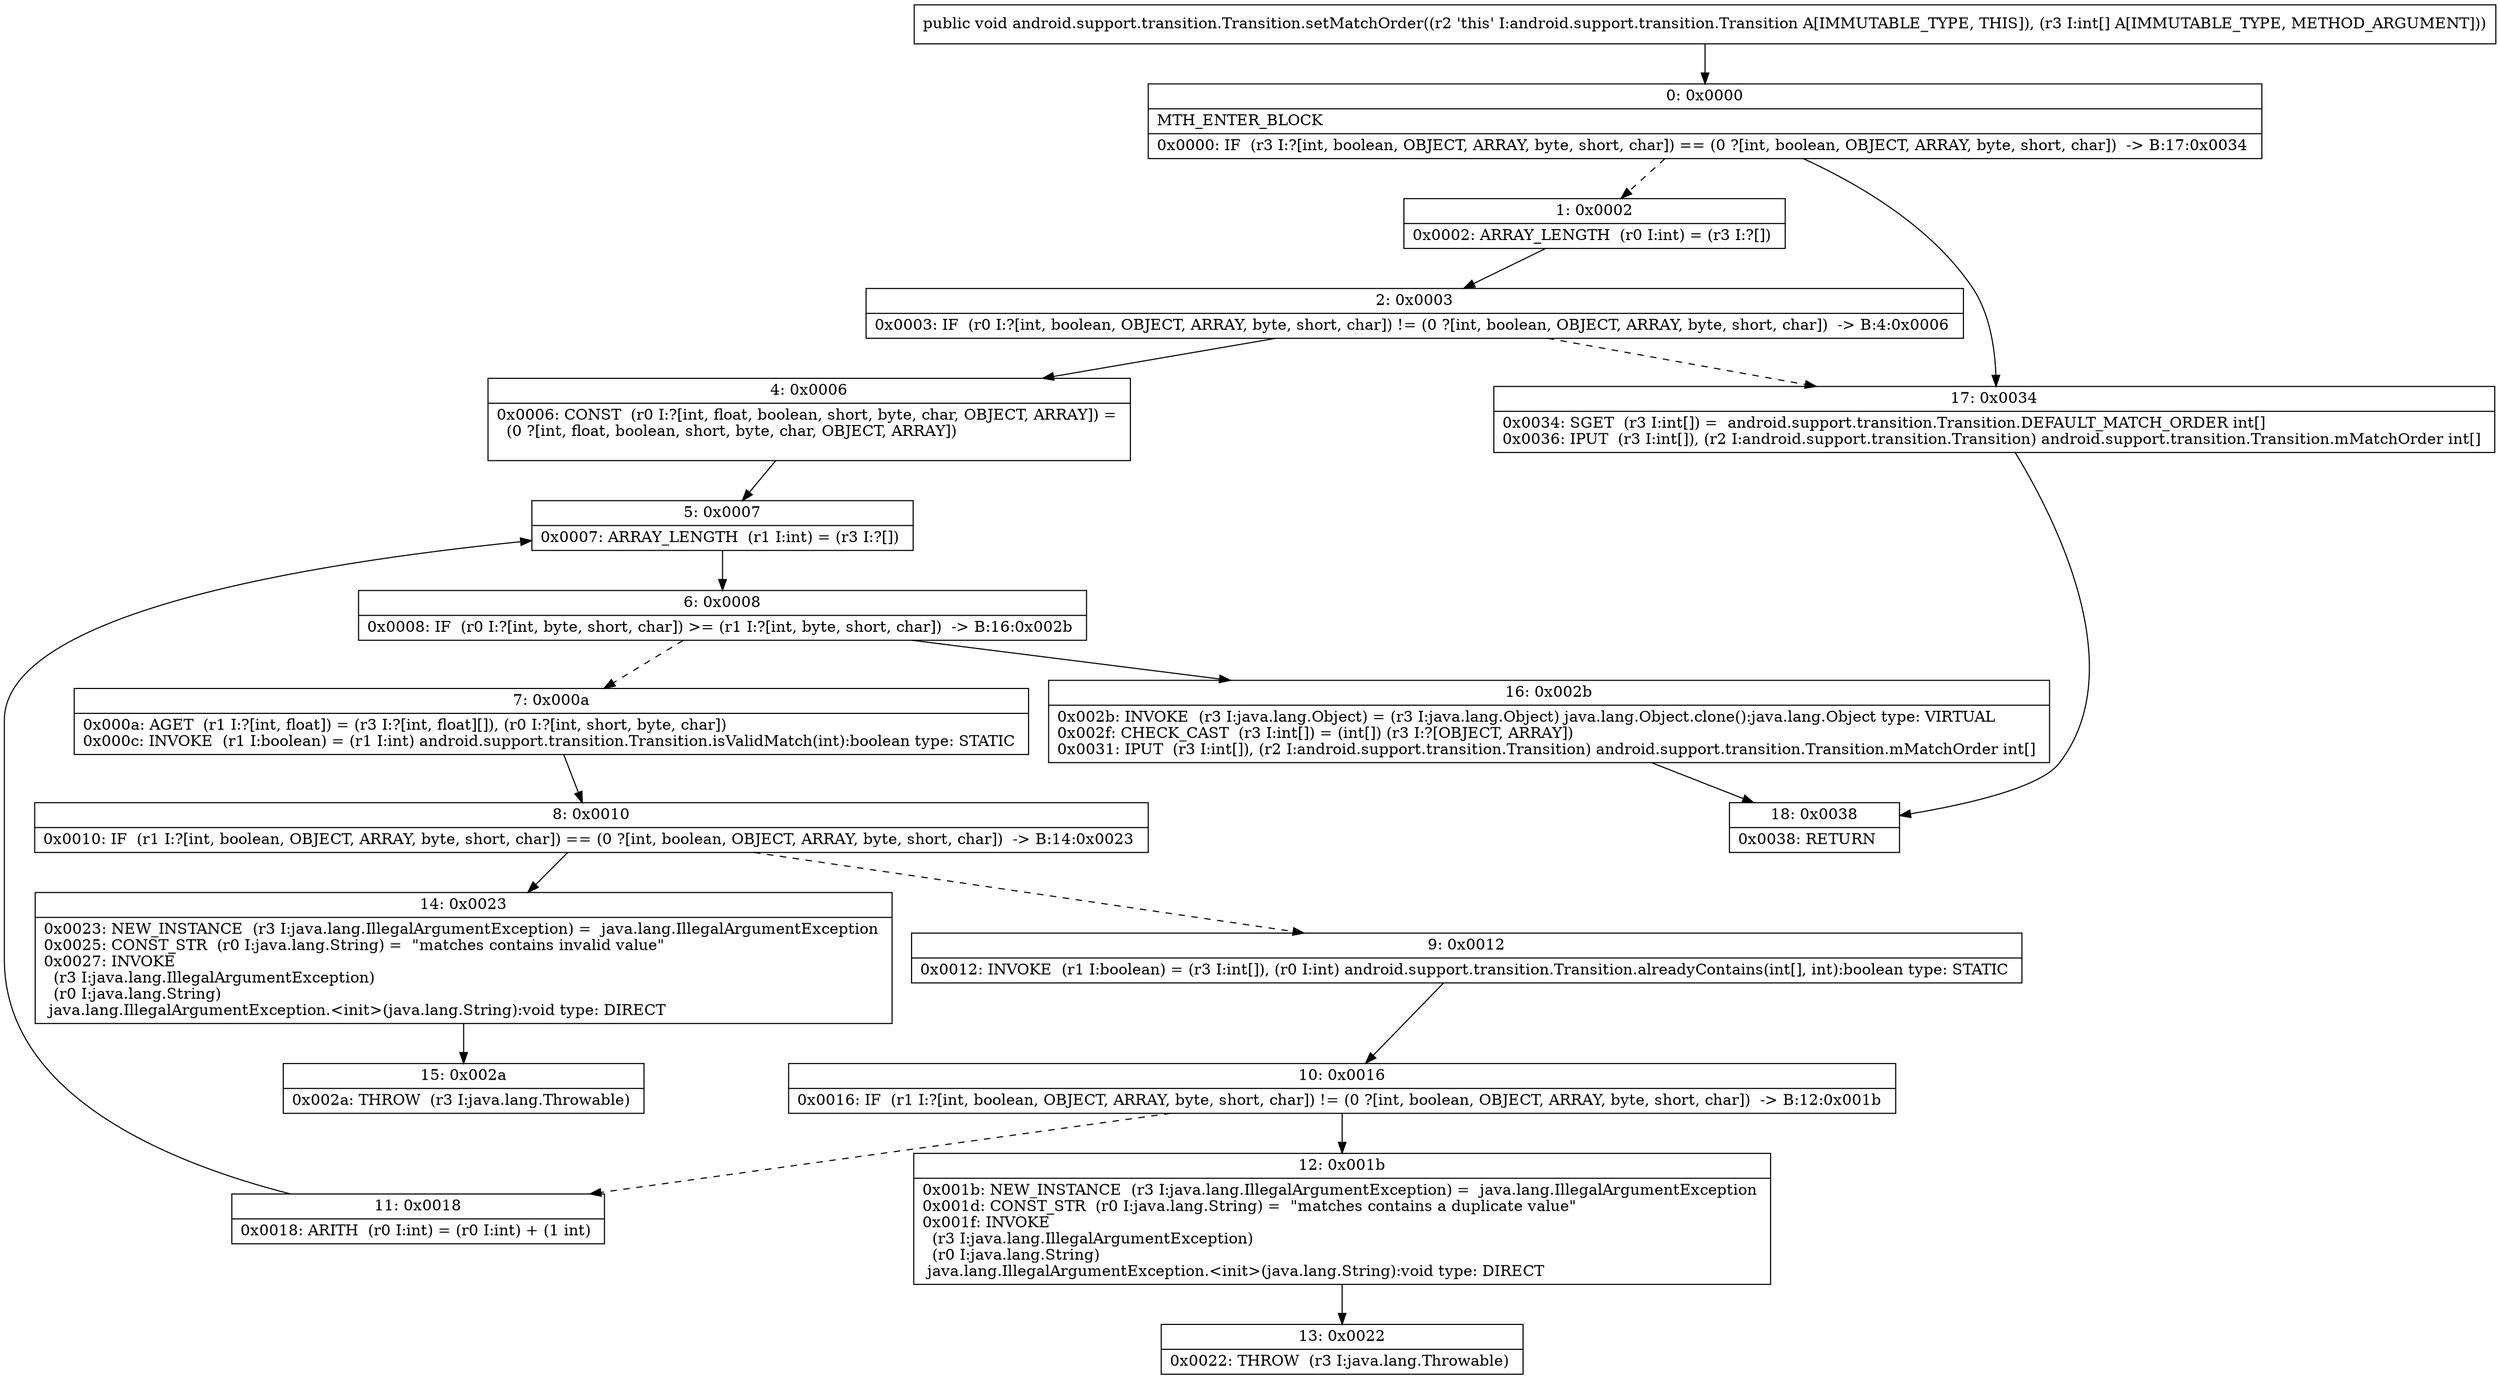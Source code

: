 digraph "CFG forandroid.support.transition.Transition.setMatchOrder([I)V" {
Node_0 [shape=record,label="{0\:\ 0x0000|MTH_ENTER_BLOCK\l|0x0000: IF  (r3 I:?[int, boolean, OBJECT, ARRAY, byte, short, char]) == (0 ?[int, boolean, OBJECT, ARRAY, byte, short, char])  \-\> B:17:0x0034 \l}"];
Node_1 [shape=record,label="{1\:\ 0x0002|0x0002: ARRAY_LENGTH  (r0 I:int) = (r3 I:?[]) \l}"];
Node_2 [shape=record,label="{2\:\ 0x0003|0x0003: IF  (r0 I:?[int, boolean, OBJECT, ARRAY, byte, short, char]) != (0 ?[int, boolean, OBJECT, ARRAY, byte, short, char])  \-\> B:4:0x0006 \l}"];
Node_4 [shape=record,label="{4\:\ 0x0006|0x0006: CONST  (r0 I:?[int, float, boolean, short, byte, char, OBJECT, ARRAY]) = \l  (0 ?[int, float, boolean, short, byte, char, OBJECT, ARRAY])\l \l}"];
Node_5 [shape=record,label="{5\:\ 0x0007|0x0007: ARRAY_LENGTH  (r1 I:int) = (r3 I:?[]) \l}"];
Node_6 [shape=record,label="{6\:\ 0x0008|0x0008: IF  (r0 I:?[int, byte, short, char]) \>= (r1 I:?[int, byte, short, char])  \-\> B:16:0x002b \l}"];
Node_7 [shape=record,label="{7\:\ 0x000a|0x000a: AGET  (r1 I:?[int, float]) = (r3 I:?[int, float][]), (r0 I:?[int, short, byte, char]) \l0x000c: INVOKE  (r1 I:boolean) = (r1 I:int) android.support.transition.Transition.isValidMatch(int):boolean type: STATIC \l}"];
Node_8 [shape=record,label="{8\:\ 0x0010|0x0010: IF  (r1 I:?[int, boolean, OBJECT, ARRAY, byte, short, char]) == (0 ?[int, boolean, OBJECT, ARRAY, byte, short, char])  \-\> B:14:0x0023 \l}"];
Node_9 [shape=record,label="{9\:\ 0x0012|0x0012: INVOKE  (r1 I:boolean) = (r3 I:int[]), (r0 I:int) android.support.transition.Transition.alreadyContains(int[], int):boolean type: STATIC \l}"];
Node_10 [shape=record,label="{10\:\ 0x0016|0x0016: IF  (r1 I:?[int, boolean, OBJECT, ARRAY, byte, short, char]) != (0 ?[int, boolean, OBJECT, ARRAY, byte, short, char])  \-\> B:12:0x001b \l}"];
Node_11 [shape=record,label="{11\:\ 0x0018|0x0018: ARITH  (r0 I:int) = (r0 I:int) + (1 int) \l}"];
Node_12 [shape=record,label="{12\:\ 0x001b|0x001b: NEW_INSTANCE  (r3 I:java.lang.IllegalArgumentException) =  java.lang.IllegalArgumentException \l0x001d: CONST_STR  (r0 I:java.lang.String) =  \"matches contains a duplicate value\" \l0x001f: INVOKE  \l  (r3 I:java.lang.IllegalArgumentException)\l  (r0 I:java.lang.String)\l java.lang.IllegalArgumentException.\<init\>(java.lang.String):void type: DIRECT \l}"];
Node_13 [shape=record,label="{13\:\ 0x0022|0x0022: THROW  (r3 I:java.lang.Throwable) \l}"];
Node_14 [shape=record,label="{14\:\ 0x0023|0x0023: NEW_INSTANCE  (r3 I:java.lang.IllegalArgumentException) =  java.lang.IllegalArgumentException \l0x0025: CONST_STR  (r0 I:java.lang.String) =  \"matches contains invalid value\" \l0x0027: INVOKE  \l  (r3 I:java.lang.IllegalArgumentException)\l  (r0 I:java.lang.String)\l java.lang.IllegalArgumentException.\<init\>(java.lang.String):void type: DIRECT \l}"];
Node_15 [shape=record,label="{15\:\ 0x002a|0x002a: THROW  (r3 I:java.lang.Throwable) \l}"];
Node_16 [shape=record,label="{16\:\ 0x002b|0x002b: INVOKE  (r3 I:java.lang.Object) = (r3 I:java.lang.Object) java.lang.Object.clone():java.lang.Object type: VIRTUAL \l0x002f: CHECK_CAST  (r3 I:int[]) = (int[]) (r3 I:?[OBJECT, ARRAY]) \l0x0031: IPUT  (r3 I:int[]), (r2 I:android.support.transition.Transition) android.support.transition.Transition.mMatchOrder int[] \l}"];
Node_17 [shape=record,label="{17\:\ 0x0034|0x0034: SGET  (r3 I:int[]) =  android.support.transition.Transition.DEFAULT_MATCH_ORDER int[] \l0x0036: IPUT  (r3 I:int[]), (r2 I:android.support.transition.Transition) android.support.transition.Transition.mMatchOrder int[] \l}"];
Node_18 [shape=record,label="{18\:\ 0x0038|0x0038: RETURN   \l}"];
MethodNode[shape=record,label="{public void android.support.transition.Transition.setMatchOrder((r2 'this' I:android.support.transition.Transition A[IMMUTABLE_TYPE, THIS]), (r3 I:int[] A[IMMUTABLE_TYPE, METHOD_ARGUMENT])) }"];
MethodNode -> Node_0;
Node_0 -> Node_1[style=dashed];
Node_0 -> Node_17;
Node_1 -> Node_2;
Node_2 -> Node_4;
Node_2 -> Node_17[style=dashed];
Node_4 -> Node_5;
Node_5 -> Node_6;
Node_6 -> Node_7[style=dashed];
Node_6 -> Node_16;
Node_7 -> Node_8;
Node_8 -> Node_9[style=dashed];
Node_8 -> Node_14;
Node_9 -> Node_10;
Node_10 -> Node_11[style=dashed];
Node_10 -> Node_12;
Node_11 -> Node_5;
Node_12 -> Node_13;
Node_14 -> Node_15;
Node_16 -> Node_18;
Node_17 -> Node_18;
}

